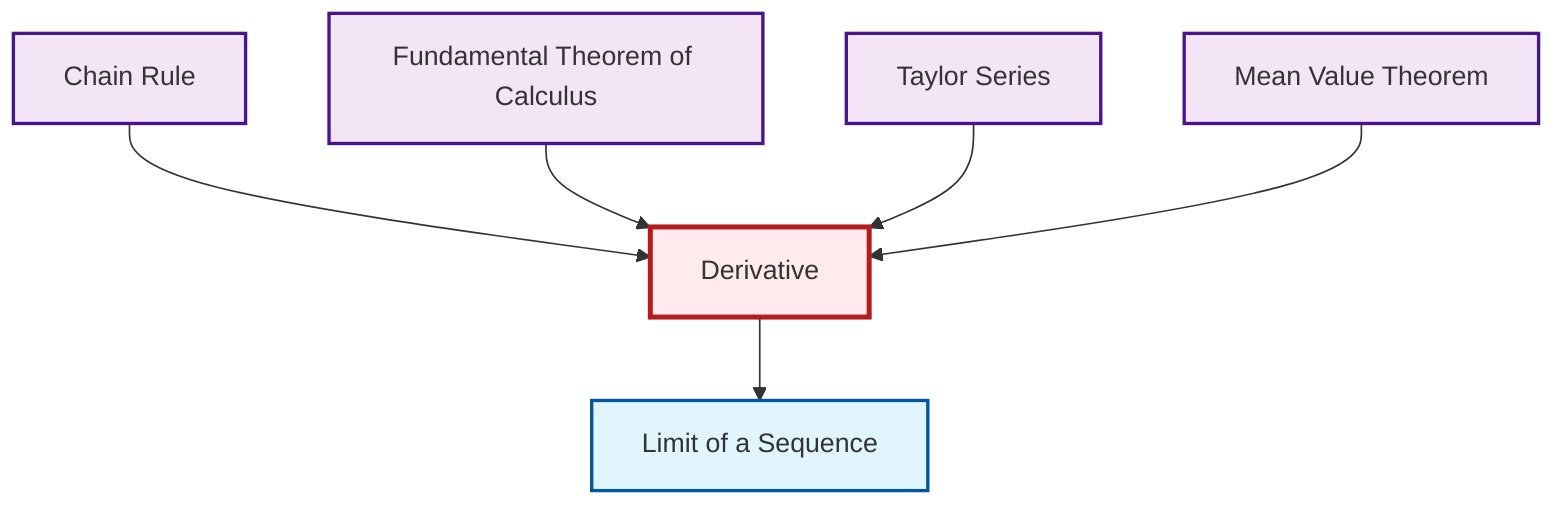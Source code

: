 graph TD
    classDef definition fill:#e1f5fe,stroke:#01579b,stroke-width:2px
    classDef theorem fill:#f3e5f5,stroke:#4a148c,stroke-width:2px
    classDef axiom fill:#fff3e0,stroke:#e65100,stroke-width:2px
    classDef example fill:#e8f5e9,stroke:#1b5e20,stroke-width:2px
    classDef current fill:#ffebee,stroke:#b71c1c,stroke-width:3px
    thm-taylor-series["Taylor Series"]:::theorem
    thm-fundamental-calculus["Fundamental Theorem of Calculus"]:::theorem
    def-derivative["Derivative"]:::definition
    thm-chain-rule["Chain Rule"]:::theorem
    thm-mean-value["Mean Value Theorem"]:::theorem
    def-limit["Limit of a Sequence"]:::definition
    def-derivative --> def-limit
    thm-chain-rule --> def-derivative
    thm-fundamental-calculus --> def-derivative
    thm-taylor-series --> def-derivative
    thm-mean-value --> def-derivative
    class def-derivative current
